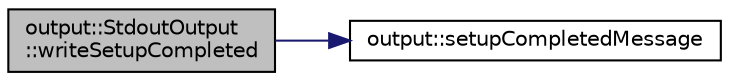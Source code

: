 digraph "output::StdoutOutput::writeSetupCompleted"
{
 // LATEX_PDF_SIZE
  edge [fontname="Helvetica",fontsize="10",labelfontname="Helvetica",labelfontsize="10"];
  node [fontname="Helvetica",fontsize="10",shape=record];
  rankdir="LR";
  Node1 [label="output::StdoutOutput\l::writeSetupCompleted",height=0.2,width=0.4,color="black", fillcolor="grey75", style="filled", fontcolor="black",tooltip="write a message to the stdout to inform that the setup is completed"];
  Node1 -> Node2 [color="midnightblue",fontsize="10",style="solid",fontname="Helvetica"];
  Node2 [label="output::setupCompletedMessage",height=0.2,width=0.4,color="black", fillcolor="white", style="filled",URL="$namespaceoutput.html#af7680c0fbf402416eb754310578d7492",tooltip="Message to inform about completed setup."];
}
